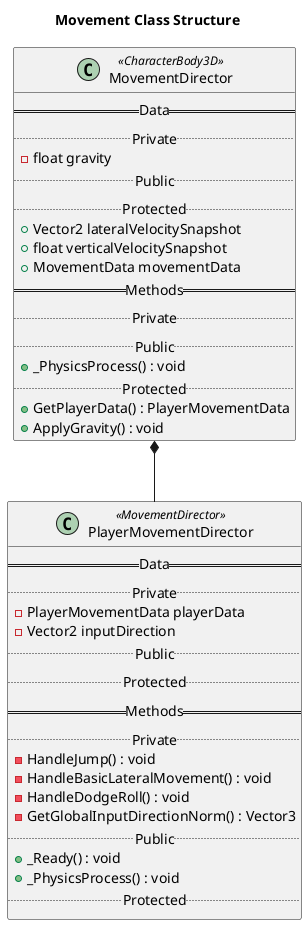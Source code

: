 @startuml Movement Class Structure

title Movement Class Structure

class MovementDirector <<CharacterBody3D>>{
    == Data ==
    .. Private ..
    - float gravity
    .. Public ..
    .. Protected ..
    + Vector2 lateralVelocitySnapshot
    + float verticalVelocitySnapshot
    + MovementData movementData
    == Methods ==
    .. Private ..
    .. Public ..
    + _PhysicsProcess() : void
    .. Protected ..
    + GetPlayerData() : PlayerMovementData
    + ApplyGravity() : void
}

class PlayerMovementDirector <<MovementDirector>>{
    == Data ==
    .. Private ..
    - PlayerMovementData playerData
	- Vector2 inputDirection
    .. Public ..
    .. Protected ..
    == Methods ==
    .. Private ..
    - HandleJump() : void
    - HandleBasicLateralMovement() : void
    - HandleDodgeRoll() : void
    - GetGlobalInputDirectionNorm() : Vector3
    .. Public ..
    + _Ready() : void
    + _PhysicsProcess() : void
    .. Protected ..
}

MovementDirector *-- PlayerMovementDirector

@enduml